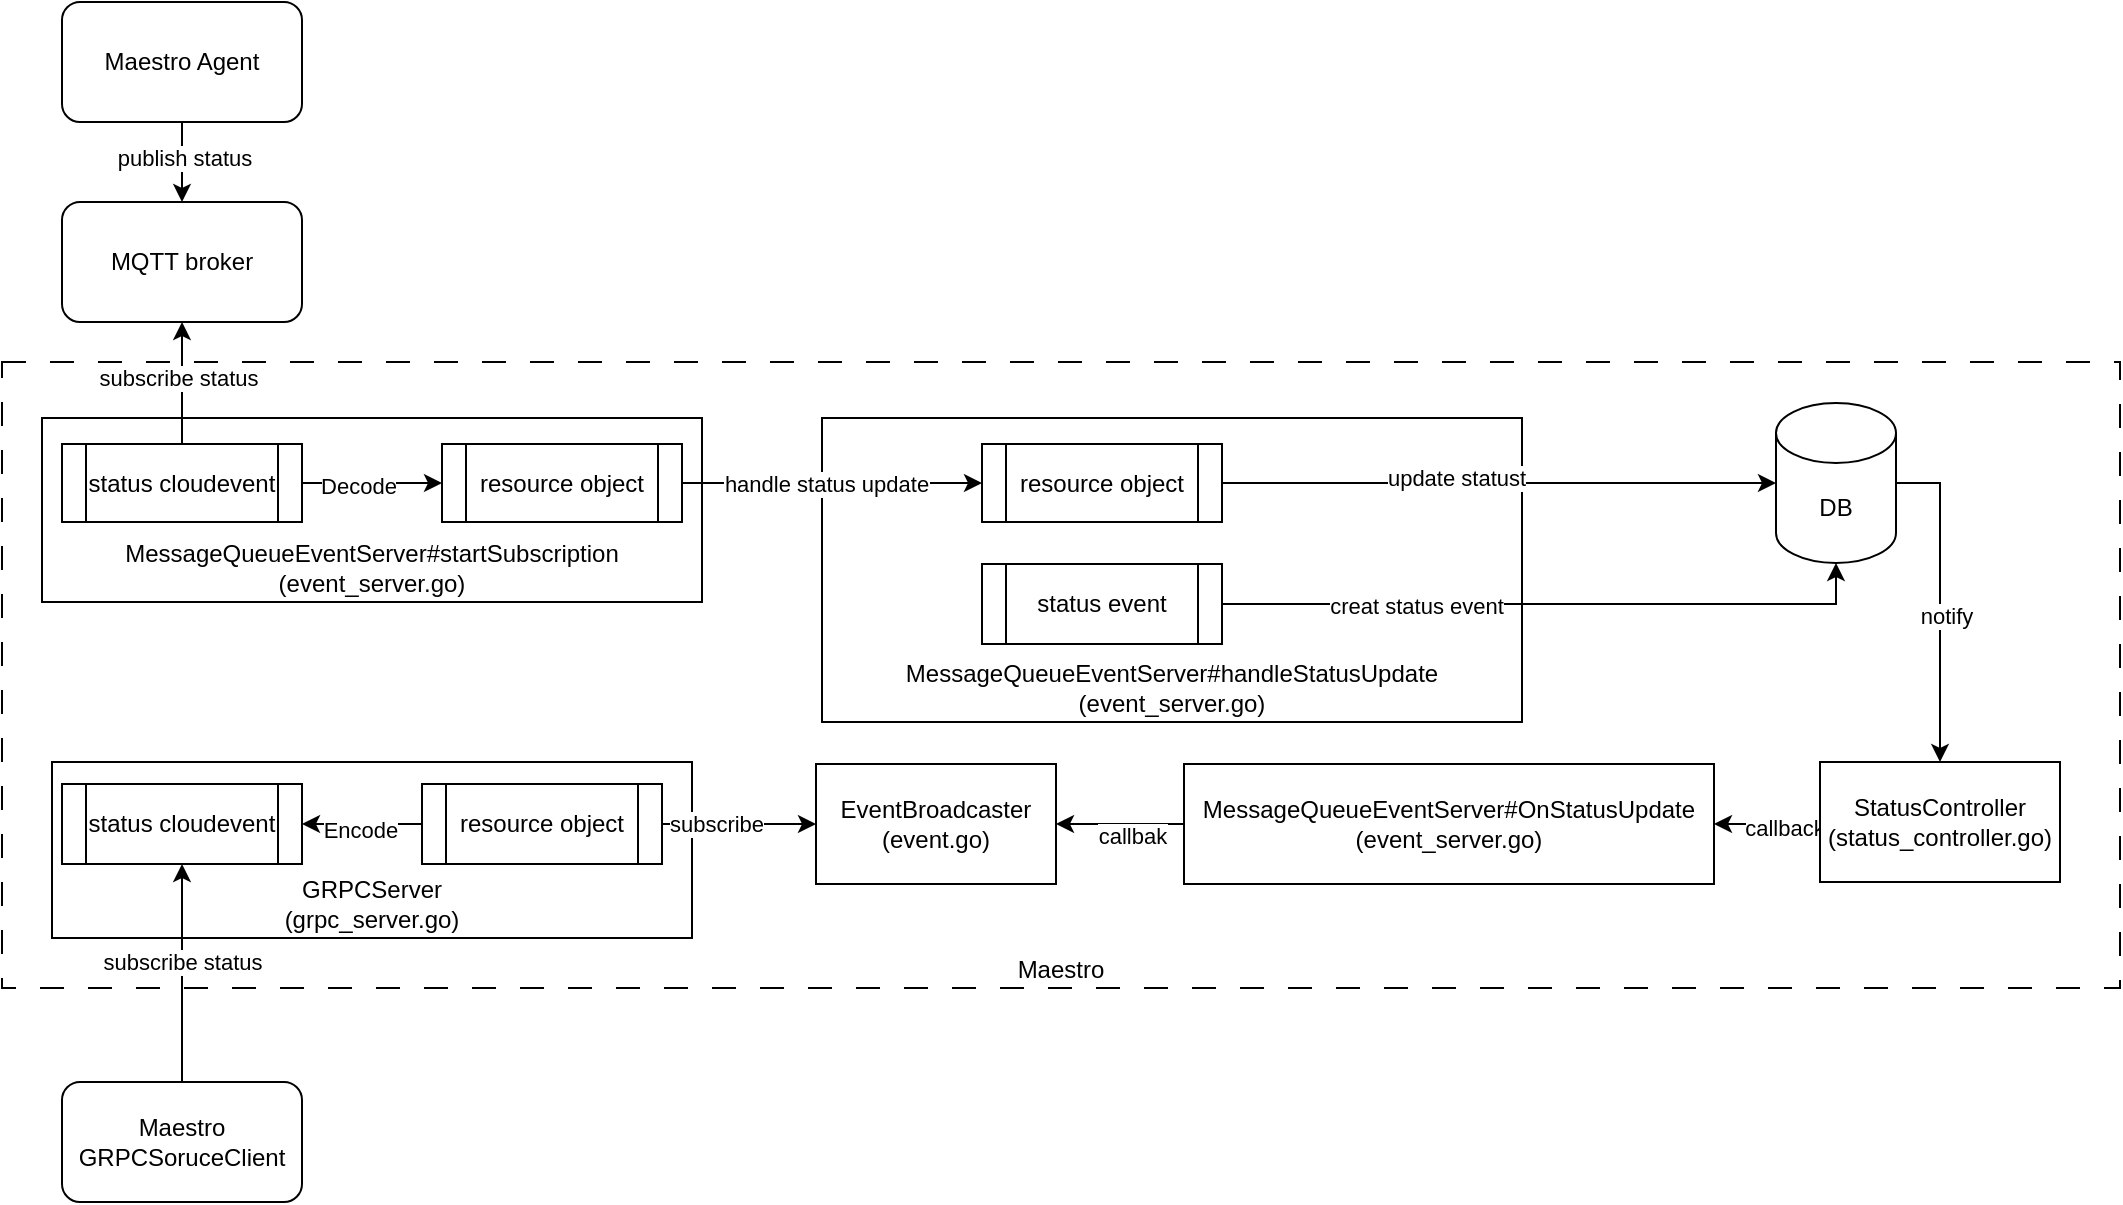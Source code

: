 <mxfile version="24.7.16">
  <diagram name="Page-1" id="5d7acffa-a066-3a61-03fe-96351882024d">
    <mxGraphModel dx="1211" dy="687" grid="0" gridSize="10" guides="1" tooltips="1" connect="1" arrows="1" fold="1" page="1" pageScale="1" pageWidth="1100" pageHeight="850" background="#ffffff" math="0" shadow="0">
      <root>
        <mxCell id="0" />
        <mxCell id="1" parent="0" />
        <mxCell id="mBoUVEmjbyIW4MVBDcr6-57" value="Maestro" style="rounded=0;whiteSpace=wrap;html=1;fillColor=none;dashed=1;dashPattern=12 12;verticalAlign=bottom;" parent="1" vertex="1">
          <mxGeometry x="17" y="191" width="1059" height="313" as="geometry" />
        </mxCell>
        <mxCell id="mBoUVEmjbyIW4MVBDcr6-47" value="GRPCServer&lt;div&gt;(grpc_server.go)&lt;/div&gt;" style="rounded=0;whiteSpace=wrap;html=1;fillColor=none;verticalAlign=bottom;" parent="1" vertex="1">
          <mxGeometry x="42" y="391" width="320" height="88" as="geometry" />
        </mxCell>
        <mxCell id="mBoUVEmjbyIW4MVBDcr6-37" value="MessageQueueEventServer#handleStatusUpdate&lt;br&gt;&lt;div&gt;(event_server.go)&lt;/div&gt;" style="rounded=0;whiteSpace=wrap;html=1;verticalAlign=bottom;fillColor=none;strokeColor=#000000;" parent="1" vertex="1">
          <mxGeometry x="427" y="219" width="350" height="152" as="geometry" />
        </mxCell>
        <mxCell id="mBoUVEmjbyIW4MVBDcr6-33" value="MessageQueueEventServer#startSubscription&lt;br&gt;&lt;div&gt;(event_server.go)&lt;/div&gt;" style="rounded=0;whiteSpace=wrap;html=1;verticalAlign=bottom;fillColor=none;strokeColor=#000000;" parent="1" vertex="1">
          <mxGeometry x="37" y="219" width="330" height="92" as="geometry" />
        </mxCell>
        <mxCell id="mBoUVEmjbyIW4MVBDcr6-1" value="MQTT broker" style="rounded=1;whiteSpace=wrap;html=1;" parent="1" vertex="1">
          <mxGeometry x="47" y="111" width="120" height="60" as="geometry" />
        </mxCell>
        <mxCell id="mBoUVEmjbyIW4MVBDcr6-3" style="edgeStyle=orthogonalEdgeStyle;rounded=0;orthogonalLoop=1;jettySize=auto;html=1;exitX=0.5;exitY=0;exitDx=0;exitDy=0;entryX=0.5;entryY=1;entryDx=0;entryDy=0;" parent="1" source="mBoUVEmjbyIW4MVBDcr6-5" target="mBoUVEmjbyIW4MVBDcr6-1" edge="1">
          <mxGeometry relative="1" as="geometry">
            <mxPoint x="227" y="191" as="sourcePoint" />
          </mxGeometry>
        </mxCell>
        <mxCell id="mBoUVEmjbyIW4MVBDcr6-4" value="subscribe status" style="edgeLabel;html=1;align=center;verticalAlign=middle;resizable=0;points=[];" parent="mBoUVEmjbyIW4MVBDcr6-3" connectable="0" vertex="1">
          <mxGeometry x="0.075" y="2" relative="1" as="geometry">
            <mxPoint as="offset" />
          </mxGeometry>
        </mxCell>
        <mxCell id="mBoUVEmjbyIW4MVBDcr6-5" value="status cloudevent" style="shape=process;whiteSpace=wrap;html=1;backgroundOutline=1;" parent="1" vertex="1">
          <mxGeometry x="47" y="232" width="120" height="39" as="geometry" />
        </mxCell>
        <mxCell id="mBoUVEmjbyIW4MVBDcr6-12" style="edgeStyle=orthogonalEdgeStyle;rounded=0;orthogonalLoop=1;jettySize=auto;html=1;exitX=1;exitY=0.5;exitDx=0;exitDy=0;entryX=0;entryY=0.5;entryDx=0;entryDy=0;" parent="1" source="mBoUVEmjbyIW4MVBDcr6-6" target="mBoUVEmjbyIW4MVBDcr6-18" edge="1">
          <mxGeometry relative="1" as="geometry">
            <mxPoint x="427" y="311" as="targetPoint" />
          </mxGeometry>
        </mxCell>
        <mxCell id="mBoUVEmjbyIW4MVBDcr6-35" value="handle status update" style="edgeLabel;html=1;align=center;verticalAlign=middle;resizable=0;points=[];" parent="mBoUVEmjbyIW4MVBDcr6-12" connectable="0" vertex="1">
          <mxGeometry x="-0.04" y="-3" relative="1" as="geometry">
            <mxPoint y="-3" as="offset" />
          </mxGeometry>
        </mxCell>
        <mxCell id="mBoUVEmjbyIW4MVBDcr6-6" value="resource object" style="shape=process;whiteSpace=wrap;html=1;backgroundOutline=1;" parent="1" vertex="1">
          <mxGeometry x="237" y="232" width="120" height="39" as="geometry" />
        </mxCell>
        <mxCell id="mBoUVEmjbyIW4MVBDcr6-7" value="" style="endArrow=classic;html=1;rounded=0;exitX=1;exitY=0.5;exitDx=0;exitDy=0;" parent="1" source="mBoUVEmjbyIW4MVBDcr6-5" target="mBoUVEmjbyIW4MVBDcr6-6" edge="1">
          <mxGeometry width="50" height="50" relative="1" as="geometry">
            <mxPoint x="367" y="481" as="sourcePoint" />
            <mxPoint x="417" y="431" as="targetPoint" />
          </mxGeometry>
        </mxCell>
        <mxCell id="mBoUVEmjbyIW4MVBDcr6-27" value="Decode" style="edgeLabel;html=1;align=center;verticalAlign=middle;resizable=0;points=[];" parent="mBoUVEmjbyIW4MVBDcr6-7" connectable="0" vertex="1">
          <mxGeometry x="-0.2" y="-1" relative="1" as="geometry">
            <mxPoint as="offset" />
          </mxGeometry>
        </mxCell>
        <mxCell id="mBoUVEmjbyIW4MVBDcr6-22" style="edgeStyle=orthogonalEdgeStyle;rounded=0;orthogonalLoop=1;jettySize=auto;html=1;exitX=1;exitY=0.5;exitDx=0;exitDy=0;exitPerimeter=0;entryX=0.5;entryY=0;entryDx=0;entryDy=0;" parent="1" source="mBoUVEmjbyIW4MVBDcr6-8" target="mBoUVEmjbyIW4MVBDcr6-39" edge="1">
          <mxGeometry relative="1" as="geometry">
            <mxPoint x="902" y="456" as="targetPoint" />
          </mxGeometry>
        </mxCell>
        <mxCell id="mBoUVEmjbyIW4MVBDcr6-38" value="notify" style="edgeLabel;html=1;align=center;verticalAlign=middle;resizable=0;points=[];" parent="mBoUVEmjbyIW4MVBDcr6-22" connectable="0" vertex="1">
          <mxGeometry x="0.09" y="3" relative="1" as="geometry">
            <mxPoint as="offset" />
          </mxGeometry>
        </mxCell>
        <mxCell id="mBoUVEmjbyIW4MVBDcr6-8" value="DB" style="shape=cylinder3;whiteSpace=wrap;html=1;boundedLbl=1;backgroundOutline=1;size=15;" parent="1" vertex="1">
          <mxGeometry x="904" y="211.5" width="60" height="80" as="geometry" />
        </mxCell>
        <mxCell id="mBoUVEmjbyIW4MVBDcr6-16" style="edgeStyle=orthogonalEdgeStyle;rounded=0;orthogonalLoop=1;jettySize=auto;html=1;exitX=1;exitY=0.5;exitDx=0;exitDy=0;" parent="1" source="mBoUVEmjbyIW4MVBDcr6-18" target="mBoUVEmjbyIW4MVBDcr6-8" edge="1">
          <mxGeometry relative="1" as="geometry">
            <mxPoint x="447" y="511" as="sourcePoint" />
          </mxGeometry>
        </mxCell>
        <mxCell id="mBoUVEmjbyIW4MVBDcr6-17" value="update statust" style="edgeLabel;html=1;align=center;verticalAlign=middle;resizable=0;points=[];" parent="mBoUVEmjbyIW4MVBDcr6-16" connectable="0" vertex="1">
          <mxGeometry x="-0.16" y="3" relative="1" as="geometry">
            <mxPoint as="offset" />
          </mxGeometry>
        </mxCell>
        <mxCell id="mBoUVEmjbyIW4MVBDcr6-18" value="resource object" style="shape=process;whiteSpace=wrap;html=1;backgroundOutline=1;" parent="1" vertex="1">
          <mxGeometry x="507" y="232" width="120" height="39" as="geometry" />
        </mxCell>
        <mxCell id="mBoUVEmjbyIW4MVBDcr6-19" value="status event" style="shape=process;whiteSpace=wrap;html=1;backgroundOutline=1;" parent="1" vertex="1">
          <mxGeometry x="507" y="292" width="120" height="40" as="geometry" />
        </mxCell>
        <mxCell id="mBoUVEmjbyIW4MVBDcr6-21" style="edgeStyle=orthogonalEdgeStyle;rounded=0;orthogonalLoop=1;jettySize=auto;html=1;exitX=1;exitY=0.5;exitDx=0;exitDy=0;entryX=0.5;entryY=1;entryDx=0;entryDy=0;entryPerimeter=0;" parent="1" source="mBoUVEmjbyIW4MVBDcr6-19" target="mBoUVEmjbyIW4MVBDcr6-8" edge="1">
          <mxGeometry relative="1" as="geometry" />
        </mxCell>
        <mxCell id="mBoUVEmjbyIW4MVBDcr6-36" value="creat status event" style="edgeLabel;html=1;align=center;verticalAlign=middle;resizable=0;points=[];" parent="mBoUVEmjbyIW4MVBDcr6-21" connectable="0" vertex="1">
          <mxGeometry x="-0.411" y="-1" relative="1" as="geometry">
            <mxPoint as="offset" />
          </mxGeometry>
        </mxCell>
        <mxCell id="mBoUVEmjbyIW4MVBDcr6-51" style="edgeStyle=orthogonalEdgeStyle;rounded=0;orthogonalLoop=1;jettySize=auto;html=1;exitX=0;exitY=0.5;exitDx=0;exitDy=0;entryX=1;entryY=0.5;entryDx=0;entryDy=0;" parent="1" source="mBoUVEmjbyIW4MVBDcr6-28" target="mBoUVEmjbyIW4MVBDcr6-46" edge="1">
          <mxGeometry relative="1" as="geometry" />
        </mxCell>
        <mxCell id="mBoUVEmjbyIW4MVBDcr6-52" value="Encode" style="edgeLabel;html=1;align=center;verticalAlign=middle;resizable=0;points=[];" parent="mBoUVEmjbyIW4MVBDcr6-51" connectable="0" vertex="1">
          <mxGeometry x="0.033" y="3" relative="1" as="geometry">
            <mxPoint as="offset" />
          </mxGeometry>
        </mxCell>
        <mxCell id="mBoUVEmjbyIW4MVBDcr6-89" style="edgeStyle=orthogonalEdgeStyle;rounded=0;orthogonalLoop=1;jettySize=auto;html=1;exitX=1;exitY=0.5;exitDx=0;exitDy=0;entryX=0;entryY=0.5;entryDx=0;entryDy=0;" parent="1" source="mBoUVEmjbyIW4MVBDcr6-28" target="mBoUVEmjbyIW4MVBDcr6-41" edge="1">
          <mxGeometry relative="1" as="geometry">
            <Array as="points">
              <mxPoint x="417" y="422" />
              <mxPoint x="417" y="422" />
            </Array>
          </mxGeometry>
        </mxCell>
        <mxCell id="mBoUVEmjbyIW4MVBDcr6-90" value="subscribe" style="edgeLabel;html=1;align=center;verticalAlign=middle;resizable=0;points=[];" parent="mBoUVEmjbyIW4MVBDcr6-89" connectable="0" vertex="1">
          <mxGeometry x="-0.308" relative="1" as="geometry">
            <mxPoint as="offset" />
          </mxGeometry>
        </mxCell>
        <mxCell id="mBoUVEmjbyIW4MVBDcr6-28" value="resource object" style="shape=process;whiteSpace=wrap;html=1;backgroundOutline=1;" parent="1" vertex="1">
          <mxGeometry x="227" y="402" width="120" height="40" as="geometry" />
        </mxCell>
        <mxCell id="mBoUVEmjbyIW4MVBDcr6-42" style="edgeStyle=orthogonalEdgeStyle;rounded=0;orthogonalLoop=1;jettySize=auto;html=1;exitX=0;exitY=0.5;exitDx=0;exitDy=0;entryX=1;entryY=0.5;entryDx=0;entryDy=0;" parent="1" source="mBoUVEmjbyIW4MVBDcr6-39" target="mBoUVEmjbyIW4MVBDcr6-40" edge="1">
          <mxGeometry relative="1" as="geometry" />
        </mxCell>
        <mxCell id="mBoUVEmjbyIW4MVBDcr6-43" value="callback" style="edgeLabel;html=1;align=center;verticalAlign=middle;resizable=0;points=[];" parent="mBoUVEmjbyIW4MVBDcr6-42" connectable="0" vertex="1">
          <mxGeometry x="-0.318" y="3" relative="1" as="geometry">
            <mxPoint as="offset" />
          </mxGeometry>
        </mxCell>
        <mxCell id="mBoUVEmjbyIW4MVBDcr6-39" value="StatusController&lt;div&gt;(status_controller.go)&lt;/div&gt;" style="rounded=0;whiteSpace=wrap;html=1;" parent="1" vertex="1">
          <mxGeometry x="926" y="391" width="120" height="60" as="geometry" />
        </mxCell>
        <mxCell id="mBoUVEmjbyIW4MVBDcr6-44" style="edgeStyle=orthogonalEdgeStyle;rounded=0;orthogonalLoop=1;jettySize=auto;html=1;exitX=0;exitY=0.5;exitDx=0;exitDy=0;" parent="1" source="mBoUVEmjbyIW4MVBDcr6-40" target="mBoUVEmjbyIW4MVBDcr6-41" edge="1">
          <mxGeometry relative="1" as="geometry" />
        </mxCell>
        <mxCell id="mBoUVEmjbyIW4MVBDcr6-45" value="callbak" style="edgeLabel;html=1;align=center;verticalAlign=middle;resizable=0;points=[];" parent="mBoUVEmjbyIW4MVBDcr6-44" connectable="0" vertex="1">
          <mxGeometry x="-0.178" y="6" relative="1" as="geometry">
            <mxPoint as="offset" />
          </mxGeometry>
        </mxCell>
        <mxCell id="mBoUVEmjbyIW4MVBDcr6-40" value="MessageQueueEventServer#OnStatusUpdate&lt;br&gt;&lt;div&gt;(event_server.go)&lt;/div&gt;" style="rounded=0;whiteSpace=wrap;html=1;" parent="1" vertex="1">
          <mxGeometry x="608" y="392" width="265" height="60" as="geometry" />
        </mxCell>
        <mxCell id="mBoUVEmjbyIW4MVBDcr6-41" value="EventBroadcaster&lt;div&gt;(event.go)&lt;/div&gt;" style="rounded=0;whiteSpace=wrap;html=1;" parent="1" vertex="1">
          <mxGeometry x="424" y="392" width="120" height="60" as="geometry" />
        </mxCell>
        <mxCell id="mBoUVEmjbyIW4MVBDcr6-46" value="status cloudevent" style="shape=process;whiteSpace=wrap;html=1;backgroundOutline=1;" parent="1" vertex="1">
          <mxGeometry x="47" y="402" width="120" height="40" as="geometry" />
        </mxCell>
        <mxCell id="mBoUVEmjbyIW4MVBDcr6-55" style="edgeStyle=orthogonalEdgeStyle;rounded=0;orthogonalLoop=1;jettySize=auto;html=1;exitX=0.5;exitY=0;exitDx=0;exitDy=0;" parent="1" source="mBoUVEmjbyIW4MVBDcr6-50" target="mBoUVEmjbyIW4MVBDcr6-46" edge="1">
          <mxGeometry relative="1" as="geometry" />
        </mxCell>
        <mxCell id="mBoUVEmjbyIW4MVBDcr6-56" value="subscribe status" style="edgeLabel;html=1;align=center;verticalAlign=middle;resizable=0;points=[];" parent="mBoUVEmjbyIW4MVBDcr6-55" connectable="0" vertex="1">
          <mxGeometry x="0.111" relative="1" as="geometry">
            <mxPoint as="offset" />
          </mxGeometry>
        </mxCell>
        <mxCell id="mBoUVEmjbyIW4MVBDcr6-50" value="&lt;div&gt;Maestro&lt;/div&gt;GRPCSoruceClient" style="rounded=1;whiteSpace=wrap;html=1;" parent="1" vertex="1">
          <mxGeometry x="47" y="551" width="120" height="60" as="geometry" />
        </mxCell>
        <mxCell id="mBoUVEmjbyIW4MVBDcr6-93" style="edgeStyle=orthogonalEdgeStyle;rounded=0;orthogonalLoop=1;jettySize=auto;html=1;exitX=0.5;exitY=1;exitDx=0;exitDy=0;entryX=0.5;entryY=0;entryDx=0;entryDy=0;" parent="1" source="mBoUVEmjbyIW4MVBDcr6-92" target="mBoUVEmjbyIW4MVBDcr6-1" edge="1">
          <mxGeometry relative="1" as="geometry" />
        </mxCell>
        <mxCell id="mBoUVEmjbyIW4MVBDcr6-94" value="publish status" style="edgeLabel;html=1;align=center;verticalAlign=middle;resizable=0;points=[];" parent="mBoUVEmjbyIW4MVBDcr6-93" connectable="0" vertex="1">
          <mxGeometry x="-0.1" y="1" relative="1" as="geometry">
            <mxPoint as="offset" />
          </mxGeometry>
        </mxCell>
        <mxCell id="mBoUVEmjbyIW4MVBDcr6-92" value="Maestro Agent" style="rounded=1;whiteSpace=wrap;html=1;" parent="1" vertex="1">
          <mxGeometry x="47" y="11" width="120" height="60" as="geometry" />
        </mxCell>
      </root>
    </mxGraphModel>
  </diagram>
</mxfile>
